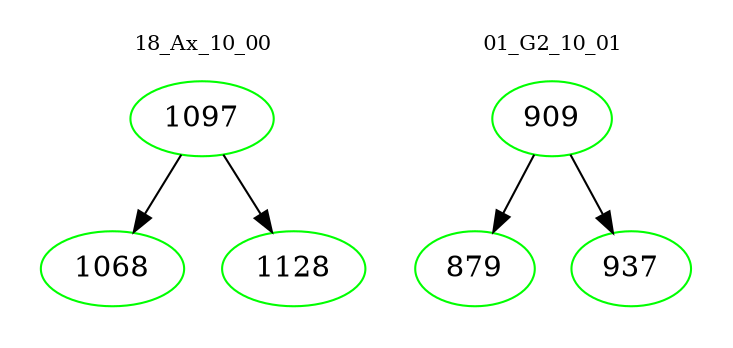 digraph{
subgraph cluster_0 {
color = white
label = "18_Ax_10_00";
fontsize=10;
T0_1097 [label="1097", color="green"]
T0_1097 -> T0_1068 [color="black"]
T0_1068 [label="1068", color="green"]
T0_1097 -> T0_1128 [color="black"]
T0_1128 [label="1128", color="green"]
}
subgraph cluster_1 {
color = white
label = "01_G2_10_01";
fontsize=10;
T1_909 [label="909", color="green"]
T1_909 -> T1_879 [color="black"]
T1_879 [label="879", color="green"]
T1_909 -> T1_937 [color="black"]
T1_937 [label="937", color="green"]
}
}
